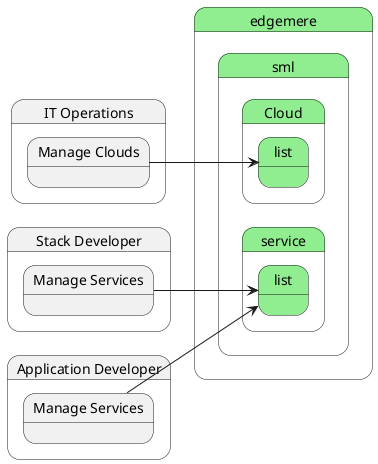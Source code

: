 @startuml
left to right direction



state "IT Operations" as ITOperations {
    state "Manage Clouds" as ITOperationsManageClouds {
    }
}
state "edgemere" as edgemere #lightgreen {
state "sml" as edgemeresml #lightgreen {
state "Cloud" as edgemeresmlCloud #lightgreen {
state "list" as edgemeresmlCloudlist #lightgreen {
}
}
}
}

ITOperationsManageClouds --> edgemeresmlCloudlist


 
state "Stack Developer" as StackDeveloper {
    state "Manage Services" as StackDeveloperManageServices {
    }
}
state "edgemere" as edgemere #lightgreen {
state "sml" as edgemeresml #lightgreen {
state "service" as edgemeresmlservice #lightgreen {
state "list" as edgemeresmlservicelist #lightgreen {
}
}
}
}

StackDeveloperManageServices --> edgemeresmlservicelist

state "Application Developer" as ApplicationDeveloper {
    state "Manage Services" as ApplicationDeveloperManageServices {
    }
}
state "edgemere" as edgemere #lightgreen {
state "sml" as edgemeresml #lightgreen {
state "service" as edgemeresmlservice #lightgreen {
state "list" as edgemeresmlservicelist #lightgreen {
}
}
}
}

ApplicationDeveloperManageServices --> edgemeresmlservicelist


 

@enduml
